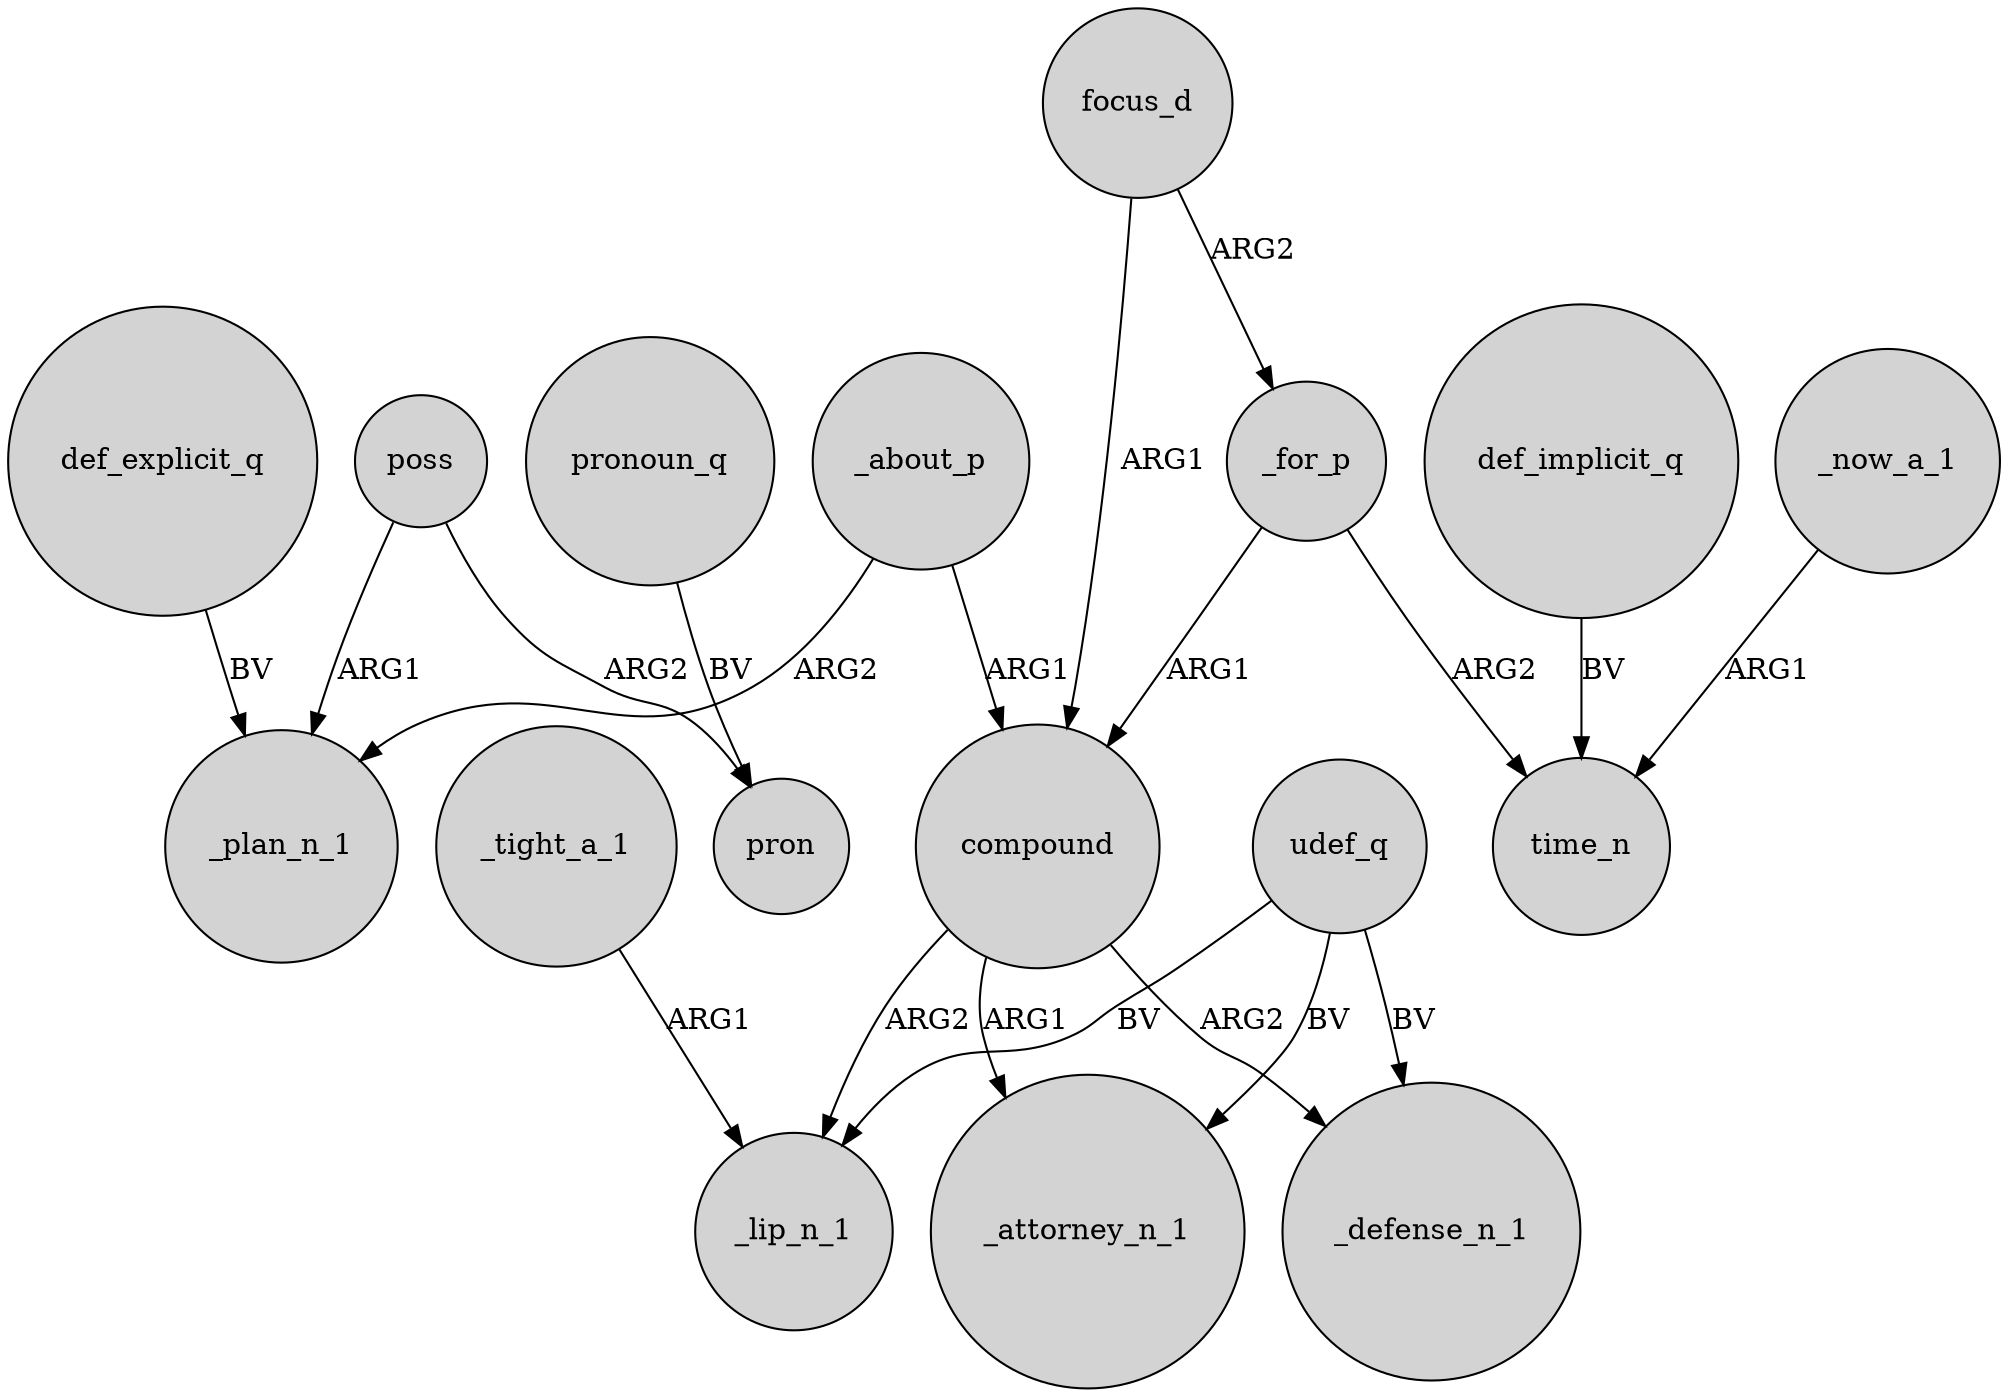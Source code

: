 digraph {
	node [shape=circle style=filled]
	poss -> _plan_n_1 [label=ARG1]
	_for_p -> compound [label=ARG1]
	_for_p -> time_n [label=ARG2]
	poss -> pron [label=ARG2]
	compound -> _lip_n_1 [label=ARG2]
	def_explicit_q -> _plan_n_1 [label=BV]
	compound -> _defense_n_1 [label=ARG2]
	_about_p -> _plan_n_1 [label=ARG2]
	_about_p -> compound [label=ARG1]
	focus_d -> _for_p [label=ARG2]
	udef_q -> _lip_n_1 [label=BV]
	pronoun_q -> pron [label=BV]
	udef_q -> _attorney_n_1 [label=BV]
	udef_q -> _defense_n_1 [label=BV]
	_tight_a_1 -> _lip_n_1 [label=ARG1]
	focus_d -> compound [label=ARG1]
	_now_a_1 -> time_n [label=ARG1]
	compound -> _attorney_n_1 [label=ARG1]
	def_implicit_q -> time_n [label=BV]
}
